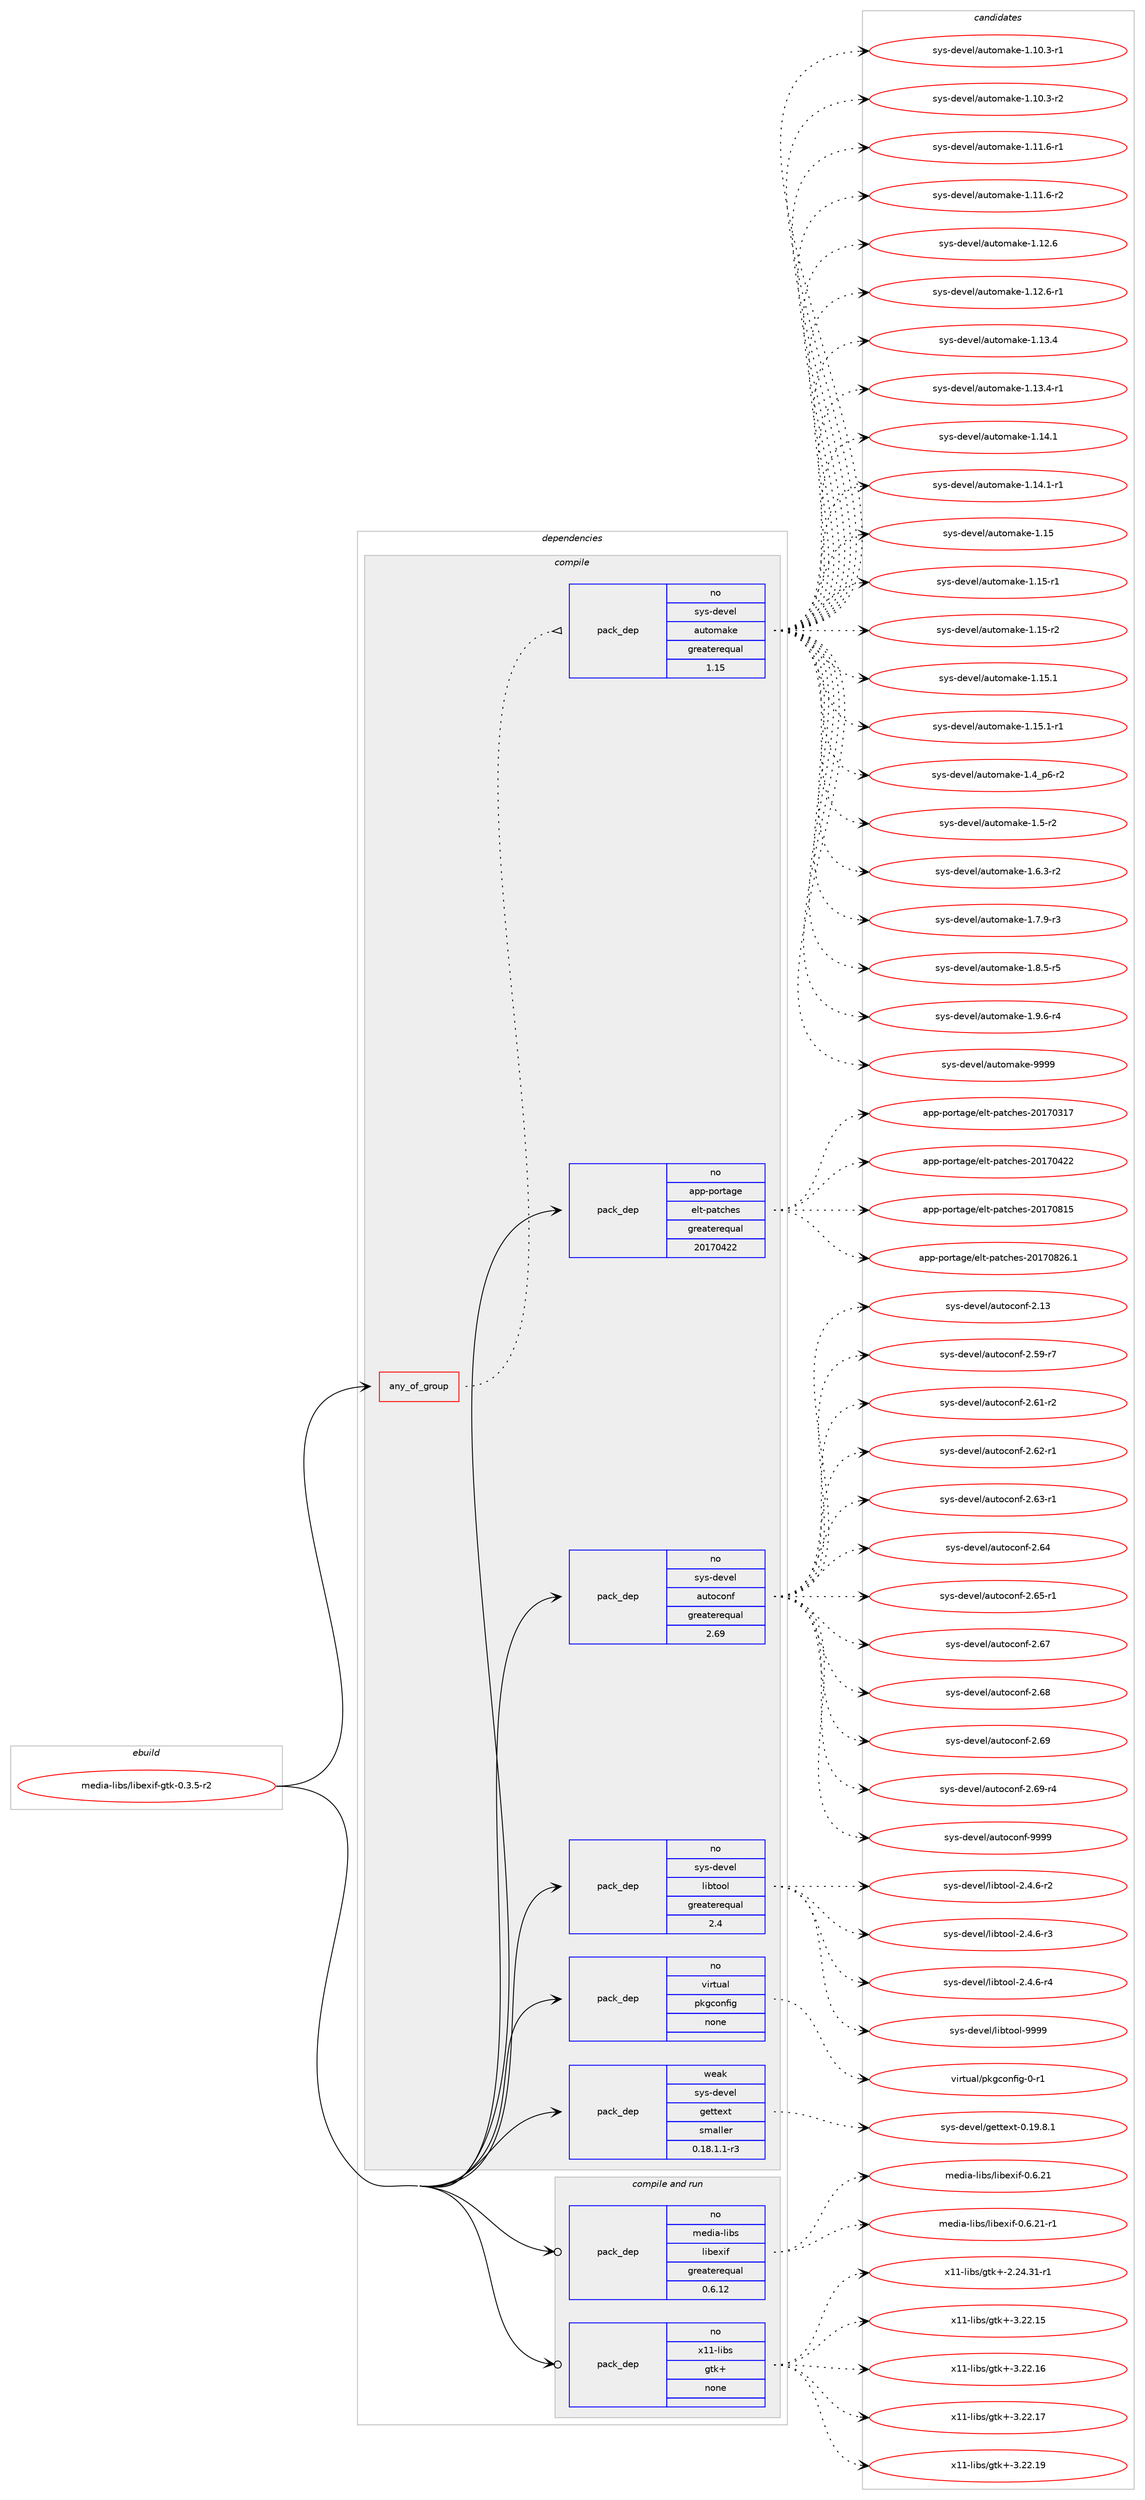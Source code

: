 digraph prolog {

# *************
# Graph options
# *************

newrank=true;
concentrate=true;
compound=true;
graph [rankdir=LR,fontname=Helvetica,fontsize=10,ranksep=1.5];#, ranksep=2.5, nodesep=0.2];
edge  [arrowhead=vee];
node  [fontname=Helvetica,fontsize=10];

# **********
# The ebuild
# **********

subgraph cluster_leftcol {
color=gray;
rank=same;
label=<<i>ebuild</i>>;
id [label="media-libs/libexif-gtk-0.3.5-r2", color=red, width=4, href="../media-libs/libexif-gtk-0.3.5-r2.svg"];
}

# ****************
# The dependencies
# ****************

subgraph cluster_midcol {
color=gray;
label=<<i>dependencies</i>>;
subgraph cluster_compile {
fillcolor="#eeeeee";
style=filled;
label=<<i>compile</i>>;
subgraph any5504 {
dependency363455 [label=<<TABLE BORDER="0" CELLBORDER="1" CELLSPACING="0" CELLPADDING="4"><TR><TD CELLPADDING="10">any_of_group</TD></TR></TABLE>>, shape=none, color=red];subgraph pack268176 {
dependency363456 [label=<<TABLE BORDER="0" CELLBORDER="1" CELLSPACING="0" CELLPADDING="4" WIDTH="220"><TR><TD ROWSPAN="6" CELLPADDING="30">pack_dep</TD></TR><TR><TD WIDTH="110">no</TD></TR><TR><TD>sys-devel</TD></TR><TR><TD>automake</TD></TR><TR><TD>greaterequal</TD></TR><TR><TD>1.15</TD></TR></TABLE>>, shape=none, color=blue];
}
dependency363455:e -> dependency363456:w [weight=20,style="dotted",arrowhead="oinv"];
}
id:e -> dependency363455:w [weight=20,style="solid",arrowhead="vee"];
subgraph pack268177 {
dependency363457 [label=<<TABLE BORDER="0" CELLBORDER="1" CELLSPACING="0" CELLPADDING="4" WIDTH="220"><TR><TD ROWSPAN="6" CELLPADDING="30">pack_dep</TD></TR><TR><TD WIDTH="110">no</TD></TR><TR><TD>app-portage</TD></TR><TR><TD>elt-patches</TD></TR><TR><TD>greaterequal</TD></TR><TR><TD>20170422</TD></TR></TABLE>>, shape=none, color=blue];
}
id:e -> dependency363457:w [weight=20,style="solid",arrowhead="vee"];
subgraph pack268178 {
dependency363458 [label=<<TABLE BORDER="0" CELLBORDER="1" CELLSPACING="0" CELLPADDING="4" WIDTH="220"><TR><TD ROWSPAN="6" CELLPADDING="30">pack_dep</TD></TR><TR><TD WIDTH="110">no</TD></TR><TR><TD>sys-devel</TD></TR><TR><TD>autoconf</TD></TR><TR><TD>greaterequal</TD></TR><TR><TD>2.69</TD></TR></TABLE>>, shape=none, color=blue];
}
id:e -> dependency363458:w [weight=20,style="solid",arrowhead="vee"];
subgraph pack268179 {
dependency363459 [label=<<TABLE BORDER="0" CELLBORDER="1" CELLSPACING="0" CELLPADDING="4" WIDTH="220"><TR><TD ROWSPAN="6" CELLPADDING="30">pack_dep</TD></TR><TR><TD WIDTH="110">no</TD></TR><TR><TD>sys-devel</TD></TR><TR><TD>libtool</TD></TR><TR><TD>greaterequal</TD></TR><TR><TD>2.4</TD></TR></TABLE>>, shape=none, color=blue];
}
id:e -> dependency363459:w [weight=20,style="solid",arrowhead="vee"];
subgraph pack268180 {
dependency363460 [label=<<TABLE BORDER="0" CELLBORDER="1" CELLSPACING="0" CELLPADDING="4" WIDTH="220"><TR><TD ROWSPAN="6" CELLPADDING="30">pack_dep</TD></TR><TR><TD WIDTH="110">no</TD></TR><TR><TD>virtual</TD></TR><TR><TD>pkgconfig</TD></TR><TR><TD>none</TD></TR><TR><TD></TD></TR></TABLE>>, shape=none, color=blue];
}
id:e -> dependency363460:w [weight=20,style="solid",arrowhead="vee"];
subgraph pack268181 {
dependency363461 [label=<<TABLE BORDER="0" CELLBORDER="1" CELLSPACING="0" CELLPADDING="4" WIDTH="220"><TR><TD ROWSPAN="6" CELLPADDING="30">pack_dep</TD></TR><TR><TD WIDTH="110">weak</TD></TR><TR><TD>sys-devel</TD></TR><TR><TD>gettext</TD></TR><TR><TD>smaller</TD></TR><TR><TD>0.18.1.1-r3</TD></TR></TABLE>>, shape=none, color=blue];
}
id:e -> dependency363461:w [weight=20,style="solid",arrowhead="vee"];
}
subgraph cluster_compileandrun {
fillcolor="#eeeeee";
style=filled;
label=<<i>compile and run</i>>;
subgraph pack268182 {
dependency363462 [label=<<TABLE BORDER="0" CELLBORDER="1" CELLSPACING="0" CELLPADDING="4" WIDTH="220"><TR><TD ROWSPAN="6" CELLPADDING="30">pack_dep</TD></TR><TR><TD WIDTH="110">no</TD></TR><TR><TD>media-libs</TD></TR><TR><TD>libexif</TD></TR><TR><TD>greaterequal</TD></TR><TR><TD>0.6.12</TD></TR></TABLE>>, shape=none, color=blue];
}
id:e -> dependency363462:w [weight=20,style="solid",arrowhead="odotvee"];
subgraph pack268183 {
dependency363463 [label=<<TABLE BORDER="0" CELLBORDER="1" CELLSPACING="0" CELLPADDING="4" WIDTH="220"><TR><TD ROWSPAN="6" CELLPADDING="30">pack_dep</TD></TR><TR><TD WIDTH="110">no</TD></TR><TR><TD>x11-libs</TD></TR><TR><TD>gtk+</TD></TR><TR><TD>none</TD></TR><TR><TD></TD></TR></TABLE>>, shape=none, color=blue];
}
id:e -> dependency363463:w [weight=20,style="solid",arrowhead="odotvee"];
}
subgraph cluster_run {
fillcolor="#eeeeee";
style=filled;
label=<<i>run</i>>;
}
}

# **************
# The candidates
# **************

subgraph cluster_choices {
rank=same;
color=gray;
label=<<i>candidates</i>>;

subgraph choice268176 {
color=black;
nodesep=1;
choice11512111545100101118101108479711711611110997107101454946494846514511449 [label="sys-devel/automake-1.10.3-r1", color=red, width=4,href="../sys-devel/automake-1.10.3-r1.svg"];
choice11512111545100101118101108479711711611110997107101454946494846514511450 [label="sys-devel/automake-1.10.3-r2", color=red, width=4,href="../sys-devel/automake-1.10.3-r2.svg"];
choice11512111545100101118101108479711711611110997107101454946494946544511449 [label="sys-devel/automake-1.11.6-r1", color=red, width=4,href="../sys-devel/automake-1.11.6-r1.svg"];
choice11512111545100101118101108479711711611110997107101454946494946544511450 [label="sys-devel/automake-1.11.6-r2", color=red, width=4,href="../sys-devel/automake-1.11.6-r2.svg"];
choice1151211154510010111810110847971171161111099710710145494649504654 [label="sys-devel/automake-1.12.6", color=red, width=4,href="../sys-devel/automake-1.12.6.svg"];
choice11512111545100101118101108479711711611110997107101454946495046544511449 [label="sys-devel/automake-1.12.6-r1", color=red, width=4,href="../sys-devel/automake-1.12.6-r1.svg"];
choice1151211154510010111810110847971171161111099710710145494649514652 [label="sys-devel/automake-1.13.4", color=red, width=4,href="../sys-devel/automake-1.13.4.svg"];
choice11512111545100101118101108479711711611110997107101454946495146524511449 [label="sys-devel/automake-1.13.4-r1", color=red, width=4,href="../sys-devel/automake-1.13.4-r1.svg"];
choice1151211154510010111810110847971171161111099710710145494649524649 [label="sys-devel/automake-1.14.1", color=red, width=4,href="../sys-devel/automake-1.14.1.svg"];
choice11512111545100101118101108479711711611110997107101454946495246494511449 [label="sys-devel/automake-1.14.1-r1", color=red, width=4,href="../sys-devel/automake-1.14.1-r1.svg"];
choice115121115451001011181011084797117116111109971071014549464953 [label="sys-devel/automake-1.15", color=red, width=4,href="../sys-devel/automake-1.15.svg"];
choice1151211154510010111810110847971171161111099710710145494649534511449 [label="sys-devel/automake-1.15-r1", color=red, width=4,href="../sys-devel/automake-1.15-r1.svg"];
choice1151211154510010111810110847971171161111099710710145494649534511450 [label="sys-devel/automake-1.15-r2", color=red, width=4,href="../sys-devel/automake-1.15-r2.svg"];
choice1151211154510010111810110847971171161111099710710145494649534649 [label="sys-devel/automake-1.15.1", color=red, width=4,href="../sys-devel/automake-1.15.1.svg"];
choice11512111545100101118101108479711711611110997107101454946495346494511449 [label="sys-devel/automake-1.15.1-r1", color=red, width=4,href="../sys-devel/automake-1.15.1-r1.svg"];
choice115121115451001011181011084797117116111109971071014549465295112544511450 [label="sys-devel/automake-1.4_p6-r2", color=red, width=4,href="../sys-devel/automake-1.4_p6-r2.svg"];
choice11512111545100101118101108479711711611110997107101454946534511450 [label="sys-devel/automake-1.5-r2", color=red, width=4,href="../sys-devel/automake-1.5-r2.svg"];
choice115121115451001011181011084797117116111109971071014549465446514511450 [label="sys-devel/automake-1.6.3-r2", color=red, width=4,href="../sys-devel/automake-1.6.3-r2.svg"];
choice115121115451001011181011084797117116111109971071014549465546574511451 [label="sys-devel/automake-1.7.9-r3", color=red, width=4,href="../sys-devel/automake-1.7.9-r3.svg"];
choice115121115451001011181011084797117116111109971071014549465646534511453 [label="sys-devel/automake-1.8.5-r5", color=red, width=4,href="../sys-devel/automake-1.8.5-r5.svg"];
choice115121115451001011181011084797117116111109971071014549465746544511452 [label="sys-devel/automake-1.9.6-r4", color=red, width=4,href="../sys-devel/automake-1.9.6-r4.svg"];
choice115121115451001011181011084797117116111109971071014557575757 [label="sys-devel/automake-9999", color=red, width=4,href="../sys-devel/automake-9999.svg"];
dependency363456:e -> choice11512111545100101118101108479711711611110997107101454946494846514511449:w [style=dotted,weight="100"];
dependency363456:e -> choice11512111545100101118101108479711711611110997107101454946494846514511450:w [style=dotted,weight="100"];
dependency363456:e -> choice11512111545100101118101108479711711611110997107101454946494946544511449:w [style=dotted,weight="100"];
dependency363456:e -> choice11512111545100101118101108479711711611110997107101454946494946544511450:w [style=dotted,weight="100"];
dependency363456:e -> choice1151211154510010111810110847971171161111099710710145494649504654:w [style=dotted,weight="100"];
dependency363456:e -> choice11512111545100101118101108479711711611110997107101454946495046544511449:w [style=dotted,weight="100"];
dependency363456:e -> choice1151211154510010111810110847971171161111099710710145494649514652:w [style=dotted,weight="100"];
dependency363456:e -> choice11512111545100101118101108479711711611110997107101454946495146524511449:w [style=dotted,weight="100"];
dependency363456:e -> choice1151211154510010111810110847971171161111099710710145494649524649:w [style=dotted,weight="100"];
dependency363456:e -> choice11512111545100101118101108479711711611110997107101454946495246494511449:w [style=dotted,weight="100"];
dependency363456:e -> choice115121115451001011181011084797117116111109971071014549464953:w [style=dotted,weight="100"];
dependency363456:e -> choice1151211154510010111810110847971171161111099710710145494649534511449:w [style=dotted,weight="100"];
dependency363456:e -> choice1151211154510010111810110847971171161111099710710145494649534511450:w [style=dotted,weight="100"];
dependency363456:e -> choice1151211154510010111810110847971171161111099710710145494649534649:w [style=dotted,weight="100"];
dependency363456:e -> choice11512111545100101118101108479711711611110997107101454946495346494511449:w [style=dotted,weight="100"];
dependency363456:e -> choice115121115451001011181011084797117116111109971071014549465295112544511450:w [style=dotted,weight="100"];
dependency363456:e -> choice11512111545100101118101108479711711611110997107101454946534511450:w [style=dotted,weight="100"];
dependency363456:e -> choice115121115451001011181011084797117116111109971071014549465446514511450:w [style=dotted,weight="100"];
dependency363456:e -> choice115121115451001011181011084797117116111109971071014549465546574511451:w [style=dotted,weight="100"];
dependency363456:e -> choice115121115451001011181011084797117116111109971071014549465646534511453:w [style=dotted,weight="100"];
dependency363456:e -> choice115121115451001011181011084797117116111109971071014549465746544511452:w [style=dotted,weight="100"];
dependency363456:e -> choice115121115451001011181011084797117116111109971071014557575757:w [style=dotted,weight="100"];
}
subgraph choice268177 {
color=black;
nodesep=1;
choice97112112451121111141169710310147101108116451129711699104101115455048495548514955 [label="app-portage/elt-patches-20170317", color=red, width=4,href="../app-portage/elt-patches-20170317.svg"];
choice97112112451121111141169710310147101108116451129711699104101115455048495548525050 [label="app-portage/elt-patches-20170422", color=red, width=4,href="../app-portage/elt-patches-20170422.svg"];
choice97112112451121111141169710310147101108116451129711699104101115455048495548564953 [label="app-portage/elt-patches-20170815", color=red, width=4,href="../app-portage/elt-patches-20170815.svg"];
choice971121124511211111411697103101471011081164511297116991041011154550484955485650544649 [label="app-portage/elt-patches-20170826.1", color=red, width=4,href="../app-portage/elt-patches-20170826.1.svg"];
dependency363457:e -> choice97112112451121111141169710310147101108116451129711699104101115455048495548514955:w [style=dotted,weight="100"];
dependency363457:e -> choice97112112451121111141169710310147101108116451129711699104101115455048495548525050:w [style=dotted,weight="100"];
dependency363457:e -> choice97112112451121111141169710310147101108116451129711699104101115455048495548564953:w [style=dotted,weight="100"];
dependency363457:e -> choice971121124511211111411697103101471011081164511297116991041011154550484955485650544649:w [style=dotted,weight="100"];
}
subgraph choice268178 {
color=black;
nodesep=1;
choice115121115451001011181011084797117116111991111101024550464951 [label="sys-devel/autoconf-2.13", color=red, width=4,href="../sys-devel/autoconf-2.13.svg"];
choice1151211154510010111810110847971171161119911111010245504653574511455 [label="sys-devel/autoconf-2.59-r7", color=red, width=4,href="../sys-devel/autoconf-2.59-r7.svg"];
choice1151211154510010111810110847971171161119911111010245504654494511450 [label="sys-devel/autoconf-2.61-r2", color=red, width=4,href="../sys-devel/autoconf-2.61-r2.svg"];
choice1151211154510010111810110847971171161119911111010245504654504511449 [label="sys-devel/autoconf-2.62-r1", color=red, width=4,href="../sys-devel/autoconf-2.62-r1.svg"];
choice1151211154510010111810110847971171161119911111010245504654514511449 [label="sys-devel/autoconf-2.63-r1", color=red, width=4,href="../sys-devel/autoconf-2.63-r1.svg"];
choice115121115451001011181011084797117116111991111101024550465452 [label="sys-devel/autoconf-2.64", color=red, width=4,href="../sys-devel/autoconf-2.64.svg"];
choice1151211154510010111810110847971171161119911111010245504654534511449 [label="sys-devel/autoconf-2.65-r1", color=red, width=4,href="../sys-devel/autoconf-2.65-r1.svg"];
choice115121115451001011181011084797117116111991111101024550465455 [label="sys-devel/autoconf-2.67", color=red, width=4,href="../sys-devel/autoconf-2.67.svg"];
choice115121115451001011181011084797117116111991111101024550465456 [label="sys-devel/autoconf-2.68", color=red, width=4,href="../sys-devel/autoconf-2.68.svg"];
choice115121115451001011181011084797117116111991111101024550465457 [label="sys-devel/autoconf-2.69", color=red, width=4,href="../sys-devel/autoconf-2.69.svg"];
choice1151211154510010111810110847971171161119911111010245504654574511452 [label="sys-devel/autoconf-2.69-r4", color=red, width=4,href="../sys-devel/autoconf-2.69-r4.svg"];
choice115121115451001011181011084797117116111991111101024557575757 [label="sys-devel/autoconf-9999", color=red, width=4,href="../sys-devel/autoconf-9999.svg"];
dependency363458:e -> choice115121115451001011181011084797117116111991111101024550464951:w [style=dotted,weight="100"];
dependency363458:e -> choice1151211154510010111810110847971171161119911111010245504653574511455:w [style=dotted,weight="100"];
dependency363458:e -> choice1151211154510010111810110847971171161119911111010245504654494511450:w [style=dotted,weight="100"];
dependency363458:e -> choice1151211154510010111810110847971171161119911111010245504654504511449:w [style=dotted,weight="100"];
dependency363458:e -> choice1151211154510010111810110847971171161119911111010245504654514511449:w [style=dotted,weight="100"];
dependency363458:e -> choice115121115451001011181011084797117116111991111101024550465452:w [style=dotted,weight="100"];
dependency363458:e -> choice1151211154510010111810110847971171161119911111010245504654534511449:w [style=dotted,weight="100"];
dependency363458:e -> choice115121115451001011181011084797117116111991111101024550465455:w [style=dotted,weight="100"];
dependency363458:e -> choice115121115451001011181011084797117116111991111101024550465456:w [style=dotted,weight="100"];
dependency363458:e -> choice115121115451001011181011084797117116111991111101024550465457:w [style=dotted,weight="100"];
dependency363458:e -> choice1151211154510010111810110847971171161119911111010245504654574511452:w [style=dotted,weight="100"];
dependency363458:e -> choice115121115451001011181011084797117116111991111101024557575757:w [style=dotted,weight="100"];
}
subgraph choice268179 {
color=black;
nodesep=1;
choice1151211154510010111810110847108105981161111111084550465246544511450 [label="sys-devel/libtool-2.4.6-r2", color=red, width=4,href="../sys-devel/libtool-2.4.6-r2.svg"];
choice1151211154510010111810110847108105981161111111084550465246544511451 [label="sys-devel/libtool-2.4.6-r3", color=red, width=4,href="../sys-devel/libtool-2.4.6-r3.svg"];
choice1151211154510010111810110847108105981161111111084550465246544511452 [label="sys-devel/libtool-2.4.6-r4", color=red, width=4,href="../sys-devel/libtool-2.4.6-r4.svg"];
choice1151211154510010111810110847108105981161111111084557575757 [label="sys-devel/libtool-9999", color=red, width=4,href="../sys-devel/libtool-9999.svg"];
dependency363459:e -> choice1151211154510010111810110847108105981161111111084550465246544511450:w [style=dotted,weight="100"];
dependency363459:e -> choice1151211154510010111810110847108105981161111111084550465246544511451:w [style=dotted,weight="100"];
dependency363459:e -> choice1151211154510010111810110847108105981161111111084550465246544511452:w [style=dotted,weight="100"];
dependency363459:e -> choice1151211154510010111810110847108105981161111111084557575757:w [style=dotted,weight="100"];
}
subgraph choice268180 {
color=black;
nodesep=1;
choice11810511411611797108471121071039911111010210510345484511449 [label="virtual/pkgconfig-0-r1", color=red, width=4,href="../virtual/pkgconfig-0-r1.svg"];
dependency363460:e -> choice11810511411611797108471121071039911111010210510345484511449:w [style=dotted,weight="100"];
}
subgraph choice268181 {
color=black;
nodesep=1;
choice1151211154510010111810110847103101116116101120116454846495746564649 [label="sys-devel/gettext-0.19.8.1", color=red, width=4,href="../sys-devel/gettext-0.19.8.1.svg"];
dependency363461:e -> choice1151211154510010111810110847103101116116101120116454846495746564649:w [style=dotted,weight="100"];
}
subgraph choice268182 {
color=black;
nodesep=1;
choice109101100105974510810598115471081059810112010510245484654465049 [label="media-libs/libexif-0.6.21", color=red, width=4,href="../media-libs/libexif-0.6.21.svg"];
choice1091011001059745108105981154710810598101120105102454846544650494511449 [label="media-libs/libexif-0.6.21-r1", color=red, width=4,href="../media-libs/libexif-0.6.21-r1.svg"];
dependency363462:e -> choice109101100105974510810598115471081059810112010510245484654465049:w [style=dotted,weight="100"];
dependency363462:e -> choice1091011001059745108105981154710810598101120105102454846544650494511449:w [style=dotted,weight="100"];
}
subgraph choice268183 {
color=black;
nodesep=1;
choice12049494510810598115471031161074345504650524651494511449 [label="x11-libs/gtk+-2.24.31-r1", color=red, width=4,href="../x11-libs/gtk+-2.24.31-r1.svg"];
choice1204949451081059811547103116107434551465050464953 [label="x11-libs/gtk+-3.22.15", color=red, width=4,href="../x11-libs/gtk+-3.22.15.svg"];
choice1204949451081059811547103116107434551465050464954 [label="x11-libs/gtk+-3.22.16", color=red, width=4,href="../x11-libs/gtk+-3.22.16.svg"];
choice1204949451081059811547103116107434551465050464955 [label="x11-libs/gtk+-3.22.17", color=red, width=4,href="../x11-libs/gtk+-3.22.17.svg"];
choice1204949451081059811547103116107434551465050464957 [label="x11-libs/gtk+-3.22.19", color=red, width=4,href="../x11-libs/gtk+-3.22.19.svg"];
dependency363463:e -> choice12049494510810598115471031161074345504650524651494511449:w [style=dotted,weight="100"];
dependency363463:e -> choice1204949451081059811547103116107434551465050464953:w [style=dotted,weight="100"];
dependency363463:e -> choice1204949451081059811547103116107434551465050464954:w [style=dotted,weight="100"];
dependency363463:e -> choice1204949451081059811547103116107434551465050464955:w [style=dotted,weight="100"];
dependency363463:e -> choice1204949451081059811547103116107434551465050464957:w [style=dotted,weight="100"];
}
}

}
